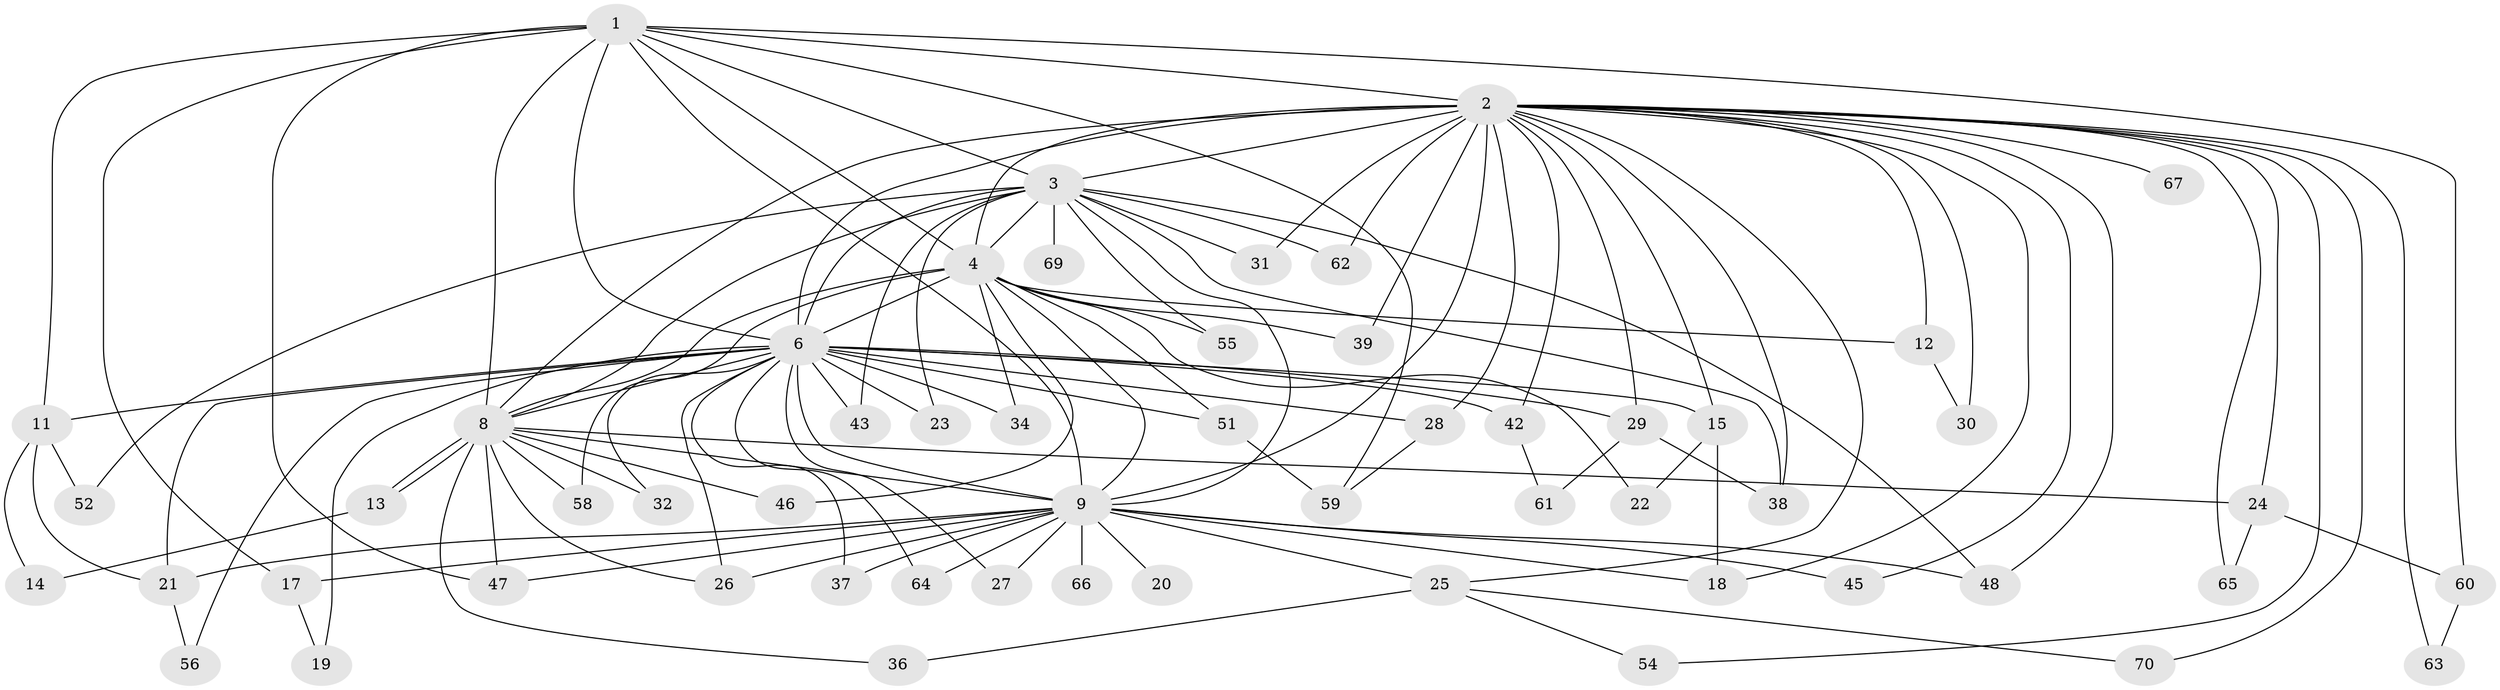 // original degree distribution, {15: 0.028169014084507043, 13: 0.014084507042253521, 18: 0.014084507042253521, 17: 0.014084507042253521, 26: 0.014084507042253521, 21: 0.04225352112676056, 14: 0.014084507042253521, 5: 0.028169014084507043, 3: 0.2676056338028169, 2: 0.5211267605633803, 4: 0.04225352112676056}
// Generated by graph-tools (version 1.1) at 2025/41/03/06/25 10:41:31]
// undirected, 56 vertices, 122 edges
graph export_dot {
graph [start="1"]
  node [color=gray90,style=filled];
  1 [super="+16"];
  2 [super="+5"];
  3 [super="+53"];
  4 [super="+33"];
  6 [super="+7"];
  8 [super="+49"];
  9 [super="+10"];
  11;
  12;
  13;
  14;
  15;
  17;
  18 [super="+41"];
  19;
  20;
  21 [super="+44"];
  22;
  23;
  24 [super="+57"];
  25 [super="+35"];
  26 [super="+40"];
  27;
  28;
  29 [super="+71"];
  30;
  31;
  32;
  34;
  36;
  37;
  38;
  39;
  42;
  43;
  45;
  46;
  47 [super="+50"];
  48;
  51;
  52;
  54;
  55;
  56;
  58;
  59 [super="+68"];
  60;
  61;
  62;
  63;
  64;
  65;
  66;
  67;
  69;
  70;
  1 -- 2 [weight=2];
  1 -- 3;
  1 -- 4;
  1 -- 6 [weight=2];
  1 -- 8 [weight=2];
  1 -- 9 [weight=2];
  1 -- 11;
  1 -- 17;
  1 -- 59;
  1 -- 60;
  1 -- 47;
  2 -- 3 [weight=2];
  2 -- 4 [weight=2];
  2 -- 6 [weight=4];
  2 -- 8 [weight=2];
  2 -- 9 [weight=4];
  2 -- 18;
  2 -- 25;
  2 -- 48;
  2 -- 63;
  2 -- 65;
  2 -- 67;
  2 -- 70;
  2 -- 12;
  2 -- 15;
  2 -- 24;
  2 -- 28;
  2 -- 29;
  2 -- 30;
  2 -- 31;
  2 -- 38;
  2 -- 39;
  2 -- 42;
  2 -- 45;
  2 -- 54;
  2 -- 62;
  3 -- 4;
  3 -- 6 [weight=2];
  3 -- 8;
  3 -- 9 [weight=2];
  3 -- 23;
  3 -- 31;
  3 -- 38;
  3 -- 43;
  3 -- 52;
  3 -- 55;
  3 -- 62;
  3 -- 69 [weight=2];
  3 -- 48;
  4 -- 6 [weight=3];
  4 -- 8;
  4 -- 9 [weight=2];
  4 -- 12;
  4 -- 22;
  4 -- 34;
  4 -- 39;
  4 -- 51;
  4 -- 55;
  4 -- 58;
  4 -- 46;
  6 -- 8 [weight=2];
  6 -- 9 [weight=4];
  6 -- 11;
  6 -- 19;
  6 -- 23;
  6 -- 27;
  6 -- 28;
  6 -- 32;
  6 -- 34;
  6 -- 37;
  6 -- 42;
  6 -- 43;
  6 -- 64;
  6 -- 15;
  6 -- 51;
  6 -- 56;
  6 -- 26;
  6 -- 29;
  6 -- 21;
  8 -- 9 [weight=3];
  8 -- 13;
  8 -- 13;
  8 -- 24 [weight=2];
  8 -- 32;
  8 -- 36;
  8 -- 46;
  8 -- 47;
  8 -- 58;
  8 -- 26;
  9 -- 20 [weight=2];
  9 -- 27;
  9 -- 47;
  9 -- 64;
  9 -- 66;
  9 -- 17;
  9 -- 18;
  9 -- 21;
  9 -- 25 [weight=2];
  9 -- 26;
  9 -- 37;
  9 -- 45;
  9 -- 48;
  11 -- 14;
  11 -- 21;
  11 -- 52;
  12 -- 30;
  13 -- 14;
  15 -- 22;
  15 -- 18;
  17 -- 19;
  21 -- 56;
  24 -- 60;
  24 -- 65;
  25 -- 54;
  25 -- 70;
  25 -- 36;
  28 -- 59;
  29 -- 61;
  29 -- 38;
  42 -- 61;
  51 -- 59;
  60 -- 63;
}
